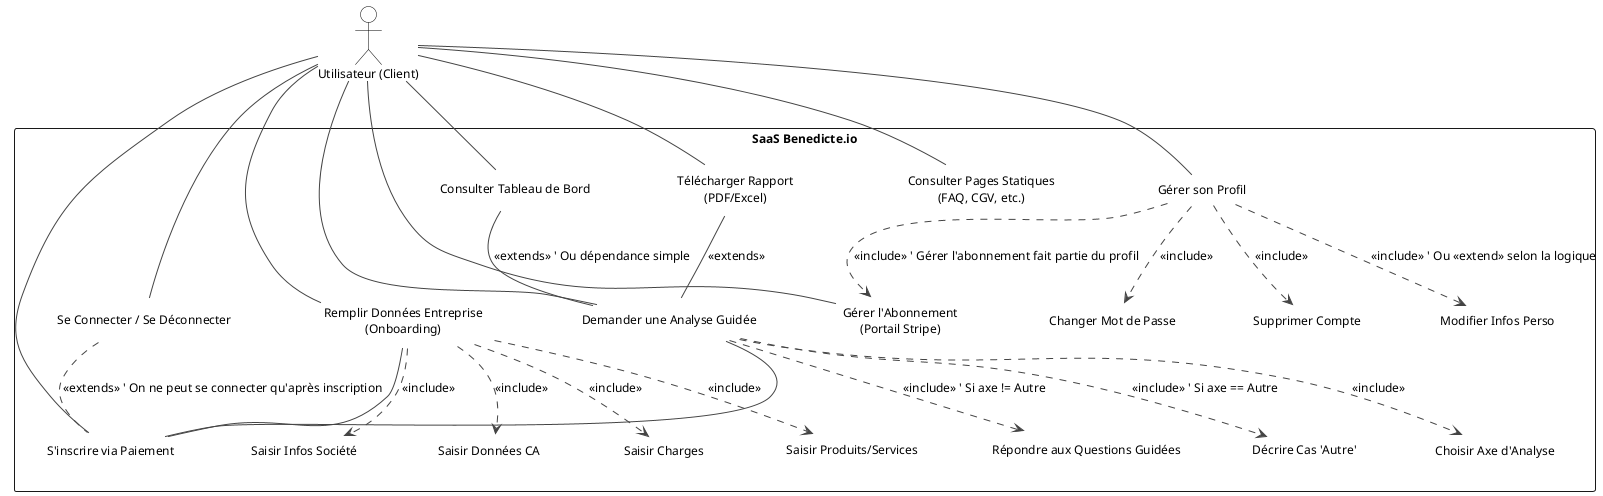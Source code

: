 @startuml Use Case Benedicte.io

' --- Style et Apparence (Optionnel mais recommandé) ---
' Utiliser une skin (thème) pour un look plus moderne
skinparam defaultFontName Segoe UI
skinparam defaultFontSize 12
skinparam actorBorderColor black
skinparam actorBackgroundColor #ADD8E6 ' Light Blue
skinparam usecaseBorderColor #005A9C ' Notre bleu primaire
skinparam usecaseBackgroundColor #E6F0F7 ' Bleu très pâle
skinparam arrowColor #444444

' --- Acteurs ---
actor "Utilisateur (Client)" as User
' actor "Administrateur" as Admin # Optionnel si on veut modéliser l'admin plus tard

' --- Package Principal du Système ---
rectangle "SaaS Benedicte.io" {

    ' --- Cas d'utilisation principaux ---
    usecase "S'inscrire via Paiement" as UC_Register
    usecase "Se Connecter / Se Déconnecter" as UC_Auth
    usecase "Gérer son Profil" as UC_Profile
    usecase "Remplir Données Entreprise\n(Onboarding)" as UC_Onboarding
    usecase "Demander une Analyse Guidée" as UC_RequestAnalysis
    usecase "Consulter Tableau de Bord" as UC_Dashboard
    usecase "Télécharger Rapport\n(PDF/Excel)" as UC_Download
    usecase "Consulter Pages Statiques\n(FAQ, CGV, etc.)" as UC_StaticPages
    usecase "Gérer l'Abonnement\n(Portail Stripe)" as UC_ManageSub

    ' --- Cas d'utilisation liés à la gestion du profil (extend ou include) ---
    usecase "Modifier Infos Perso" as UC_UpdateInfo
    usecase "Changer Mot de Passe" as UC_ChangePass
    usecase "Supprimer Compte" as UC_DeleteAccount

    ' --- Cas d'utilisation liés à l'Onboarding ---
    usecase "Saisir Infos Société" as UC_Onboard_Company
    usecase "Saisir Données CA" as UC_Onboard_Revenue
    usecase "Saisir Charges" as UC_Onboard_Costs
    usecase "Saisir Produits/Services" as UC_Onboard_Products

     ' --- Cas d'utilisation liés à la Demande d'Analyse ---
    usecase "Choisir Axe d'Analyse" as UC_SelectAxis
    usecase "Répondre aux Questions Guidées" as UC_AnswerQuestions
    usecase "Décrire Cas 'Autre'" as UC_DescribeOther

}

' --- Relations Acteur -> Cas d'Utilisation ---
User -- UC_Register
User -- UC_Auth
User -- UC_Profile
User -- UC_Onboarding
User -- UC_RequestAnalysis
User -- UC_Dashboard
User -- UC_Download
User -- UC_StaticPages
User -- UC_ManageSub

' --- Relations entre Cas d'Utilisation (Include / Extend) ---

' Gérer profil inclut ces sous-cas
UC_Profile ..> UC_UpdateInfo : <<include>> ' Ou <<extend>> selon la logique
UC_Profile ..> UC_ChangePass : <<include>>
UC_Profile ..> UC_DeleteAccount : <<include>>
UC_Profile ..> UC_ManageSub : <<include>> ' Gérer l'abonnement fait partie du profil

' L'onboarding est composé de plusieurs étapes (on peut utiliser include ou les lier séquentiellement si on préfère)
UC_Onboarding ..> UC_Onboard_Company : <<include>>
UC_Onboarding ..> UC_Onboard_Revenue : <<include>>
UC_Onboarding ..> UC_Onboard_Costs : <<include>>
UC_Onboarding ..> UC_Onboard_Products : <<include>>
' Alternative: Lier en séquence (moins standard pour UC mais possible)
' UC_Onboard_Company --> UC_Onboard_Revenue
' UC_Onboard_Revenue --> UC_Onboard_Costs
' UC_Onboard_Costs --> UC_Onboard_Products

' La demande d'analyse inclut le choix de l'axe et la réponse (guidée OU autre)
UC_RequestAnalysis ..> UC_SelectAxis : <<include>>
UC_RequestAnalysis ..> UC_AnswerQuestions : <<include>> ' Si axe != Autre
UC_RequestAnalysis ..> UC_DescribeOther : <<include>> ' Si axe == Autre

' Pour consulter/télécharger, il faut avoir fait une demande
UC_Dashboard -- UC_RequestAnalysis : <<extends>> ' Ou dépendance simple
UC_Download -- UC_RequestAnalysis : <<extends>>

' L'inscription est nécessaire pour la plupart des actions
UC_Auth .. UC_Register : <<extends>> ' On ne peut se connecter qu'après inscription
UC_Onboarding -- UC_Register
UC_RequestAnalysis -- UC_Register

' Optionnel: Ajout de notes
' note right of UC_Register : Paiement Stripe obligatoire
' note bottom of UC_AnswerQuestions : Basé sur l'axe choisi

@enduml